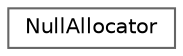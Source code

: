 digraph "类继承关系图"
{
 // LATEX_PDF_SIZE
  bgcolor="transparent";
  edge [fontname=Helvetica,fontsize=10,labelfontname=Helvetica,labelfontsize=10];
  node [fontname=Helvetica,fontsize=10,shape=box,height=0.2,width=0.4];
  rankdir="LR";
  Node0 [id="Node000000",label="NullAllocator",height=0.2,width=0.4,color="grey40", fillcolor="white", style="filled",URL="$class_null_allocator.html",tooltip=" "];
}
